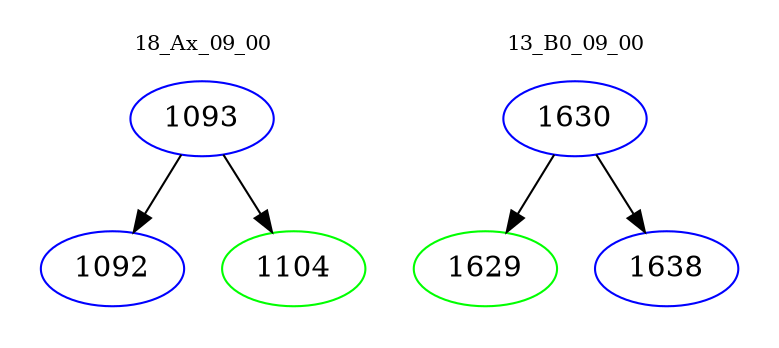digraph{
subgraph cluster_0 {
color = white
label = "18_Ax_09_00";
fontsize=10;
T0_1093 [label="1093", color="blue"]
T0_1093 -> T0_1092 [color="black"]
T0_1092 [label="1092", color="blue"]
T0_1093 -> T0_1104 [color="black"]
T0_1104 [label="1104", color="green"]
}
subgraph cluster_1 {
color = white
label = "13_B0_09_00";
fontsize=10;
T1_1630 [label="1630", color="blue"]
T1_1630 -> T1_1629 [color="black"]
T1_1629 [label="1629", color="green"]
T1_1630 -> T1_1638 [color="black"]
T1_1638 [label="1638", color="blue"]
}
}
